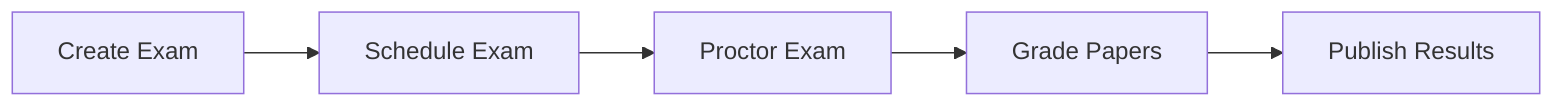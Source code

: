 flowchart LR
    Exam[Create Exam] --> Schedule[Schedule Exam]
    Schedule --> Proctor[Proctor Exam]
    Proctor --> Grade[Grade Papers]
    Grade --> Results[Publish Results]
